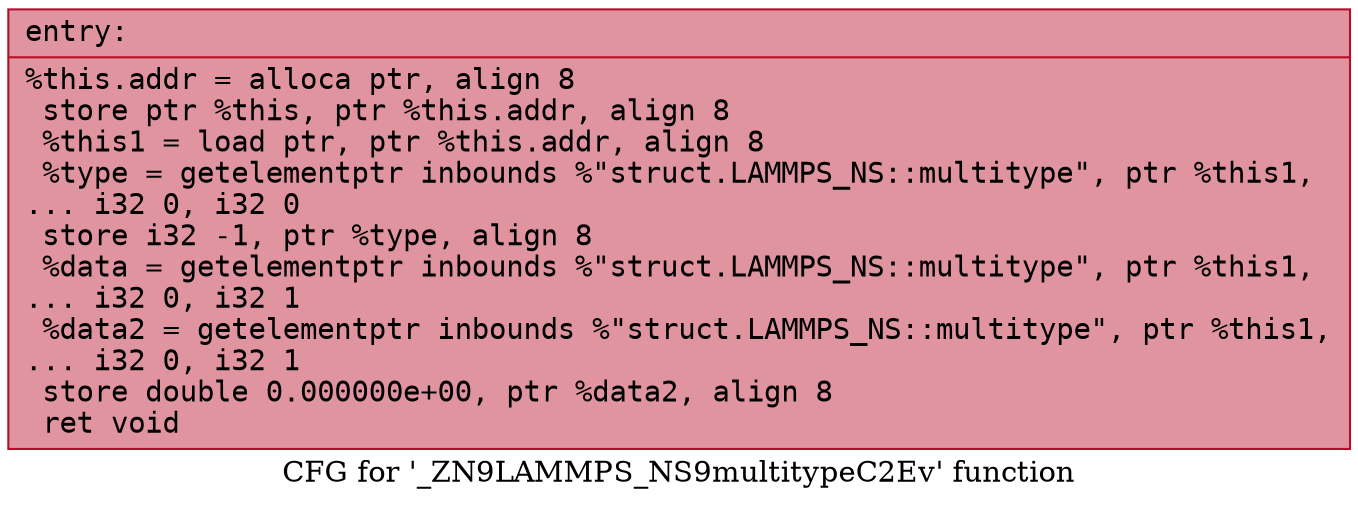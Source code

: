 digraph "CFG for '_ZN9LAMMPS_NS9multitypeC2Ev' function" {
	label="CFG for '_ZN9LAMMPS_NS9multitypeC2Ev' function";

	Node0x55bd405daaf0 [shape=record,color="#b70d28ff", style=filled, fillcolor="#b70d2870" fontname="Courier",label="{entry:\l|  %this.addr = alloca ptr, align 8\l  store ptr %this, ptr %this.addr, align 8\l  %this1 = load ptr, ptr %this.addr, align 8\l  %type = getelementptr inbounds %\"struct.LAMMPS_NS::multitype\", ptr %this1,\l... i32 0, i32 0\l  store i32 -1, ptr %type, align 8\l  %data = getelementptr inbounds %\"struct.LAMMPS_NS::multitype\", ptr %this1,\l... i32 0, i32 1\l  %data2 = getelementptr inbounds %\"struct.LAMMPS_NS::multitype\", ptr %this1,\l... i32 0, i32 1\l  store double 0.000000e+00, ptr %data2, align 8\l  ret void\l}"];
}
